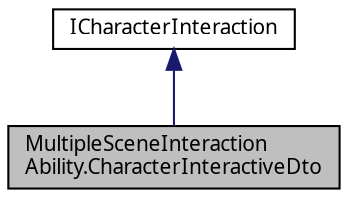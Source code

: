 digraph "MultipleSceneInteractionAbility.CharacterInteractiveDto"
{
 // LATEX_PDF_SIZE
  edge [fontname="Calibrii",fontsize="10",labelfontname="Calibrii",labelfontsize="10"];
  node [fontname="Calibrii",fontsize="10",shape=record];
  Node1 [label="MultipleSceneInteraction\lAbility.CharacterInteractiveDto",height=0.2,width=0.4,color="black", fillcolor="grey75", style="filled", fontcolor="black",tooltip=" "];
  Node2 -> Node1 [dir="back",color="midnightblue",fontsize="10",style="solid",fontname="Calibrii"];
  Node2 [label="ICharacterInteraction",height=0.2,width=0.4,color="black", fillcolor="white", style="filled",tooltip=" "];
}
